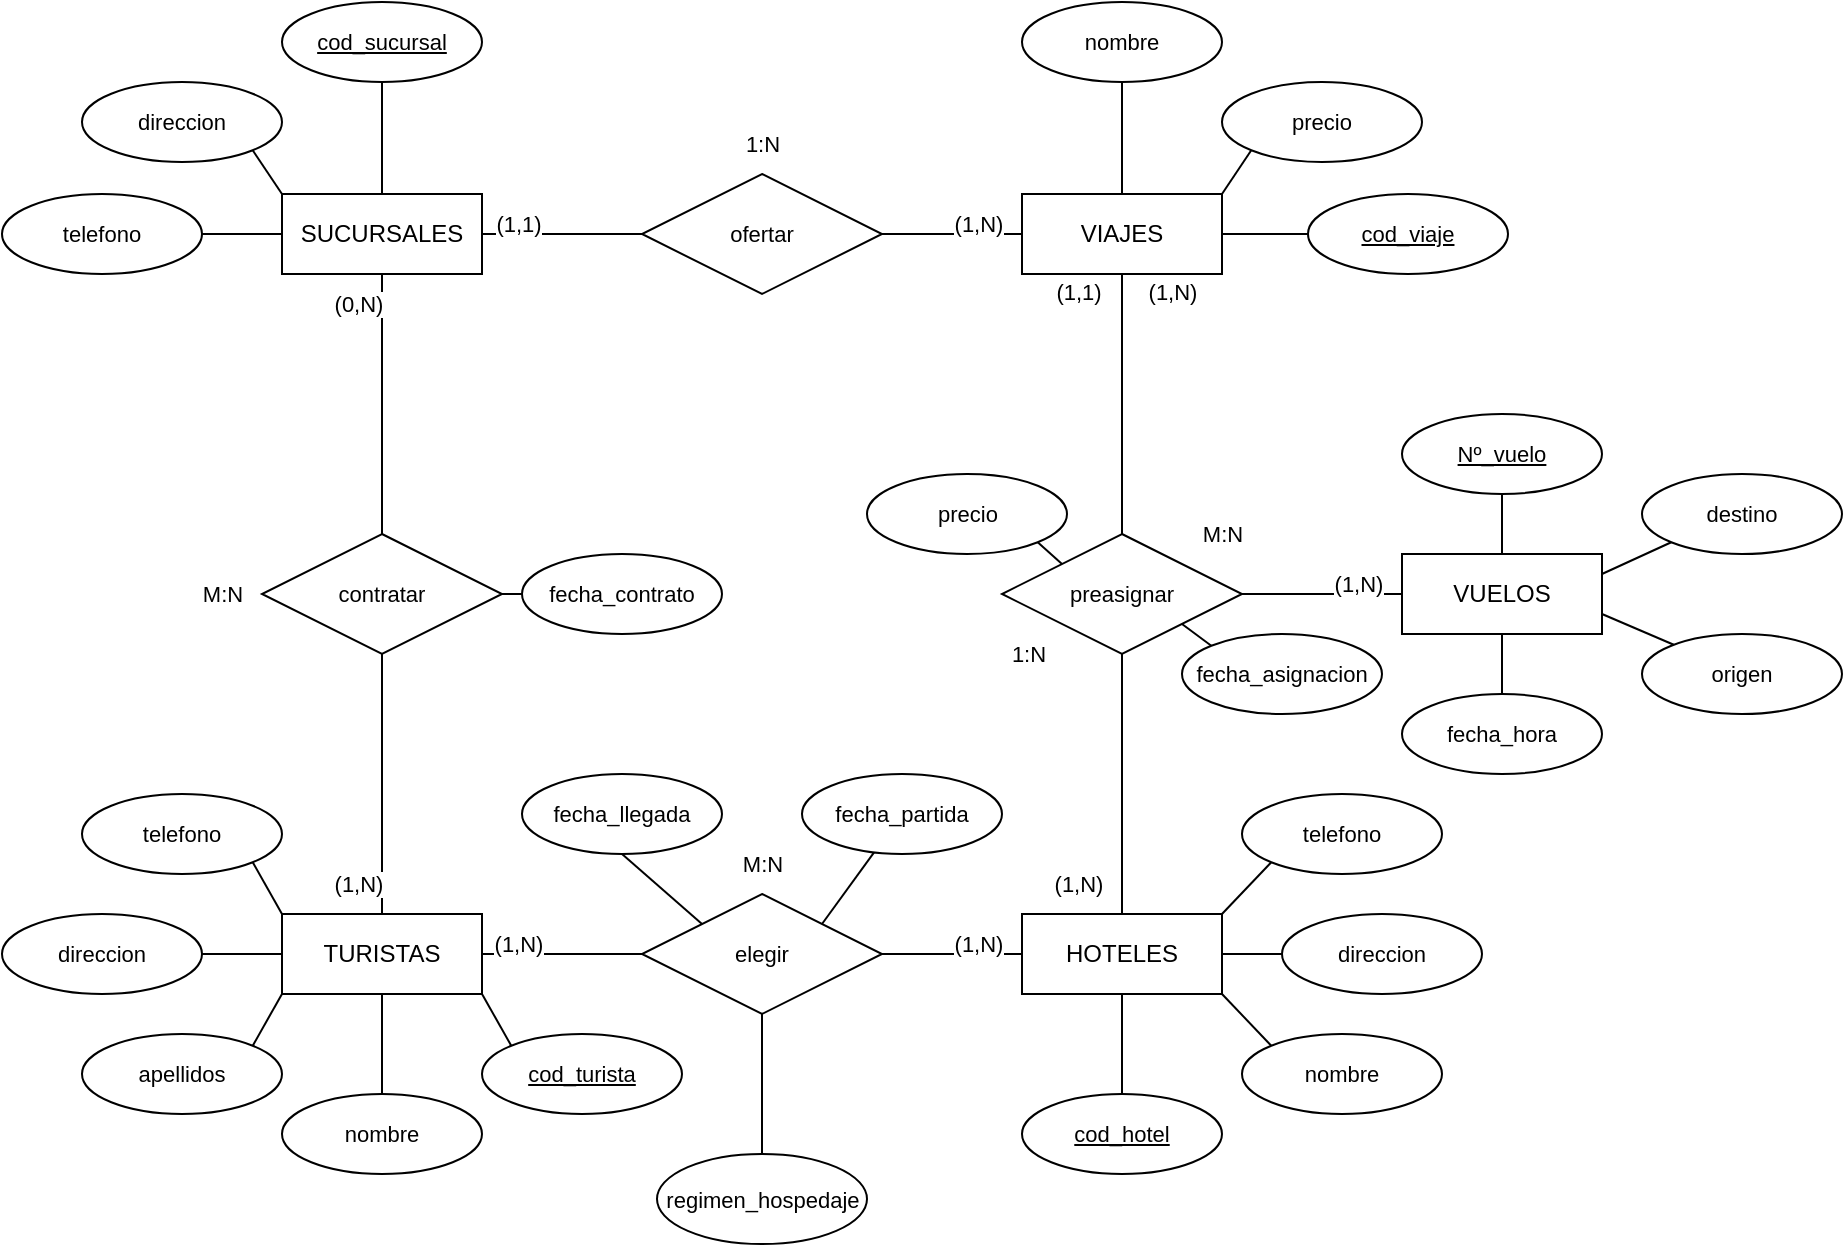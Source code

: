 <mxfile version="25.0.3">
  <diagram id="R2lEEEUBdFMjLlhIrx00" name="Page-1">
    <mxGraphModel dx="1456" dy="649" grid="1" gridSize="10" guides="1" tooltips="1" connect="1" arrows="1" fold="1" page="1" pageScale="1" pageWidth="1100" pageHeight="850" math="0" shadow="0" extFonts="Permanent Marker^https://fonts.googleapis.com/css?family=Permanent+Marker">
      <root>
        <mxCell id="0" />
        <mxCell id="1" parent="0" />
        <mxCell id="3GR5pyVDqdPCGIeIbzPI-6" style="rounded=0;orthogonalLoop=1;jettySize=auto;html=1;entryX=0.5;entryY=0;entryDx=0;entryDy=0;endArrow=none;endFill=0;" edge="1" parent="1" source="3GR5pyVDqdPCGIeIbzPI-13" target="3GR5pyVDqdPCGIeIbzPI-5">
          <mxGeometry relative="1" as="geometry" />
        </mxCell>
        <mxCell id="3GR5pyVDqdPCGIeIbzPI-10" style="edgeStyle=none;shape=connector;rounded=0;orthogonalLoop=1;jettySize=auto;html=1;entryX=0;entryY=0.5;entryDx=0;entryDy=0;strokeColor=default;align=center;verticalAlign=middle;fontFamily=Helvetica;fontSize=11;fontColor=default;labelBackgroundColor=default;endArrow=none;endFill=0;" edge="1" parent="1" source="3GR5pyVDqdPCGIeIbzPI-1" target="3GR5pyVDqdPCGIeIbzPI-2">
          <mxGeometry relative="1" as="geometry" />
        </mxCell>
        <mxCell id="3GR5pyVDqdPCGIeIbzPI-1" value="SUCURSALES" style="whiteSpace=wrap;html=1;align=center;" vertex="1" parent="1">
          <mxGeometry x="217" y="186" width="100" height="40" as="geometry" />
        </mxCell>
        <mxCell id="3GR5pyVDqdPCGIeIbzPI-2" value="VIAJES" style="whiteSpace=wrap;html=1;align=center;" vertex="1" parent="1">
          <mxGeometry x="587" y="186" width="100" height="40" as="geometry" />
        </mxCell>
        <mxCell id="3GR5pyVDqdPCGIeIbzPI-9" style="edgeStyle=none;shape=connector;rounded=0;orthogonalLoop=1;jettySize=auto;html=1;strokeColor=default;align=center;verticalAlign=middle;fontFamily=Helvetica;fontSize=11;fontColor=default;labelBackgroundColor=default;endArrow=none;endFill=0;entryX=1;entryY=0.5;entryDx=0;entryDy=0;" edge="1" parent="1" source="3GR5pyVDqdPCGIeIbzPI-3" target="3GR5pyVDqdPCGIeIbzPI-16">
          <mxGeometry relative="1" as="geometry">
            <mxPoint x="637" y="406" as="targetPoint" />
          </mxGeometry>
        </mxCell>
        <mxCell id="3GR5pyVDqdPCGIeIbzPI-19" style="edgeStyle=none;shape=connector;rounded=0;orthogonalLoop=1;jettySize=auto;html=1;entryX=0.5;entryY=0;entryDx=0;entryDy=0;strokeColor=default;align=center;verticalAlign=middle;fontFamily=Helvetica;fontSize=11;fontColor=default;labelBackgroundColor=default;endArrow=none;endFill=0;" edge="1" parent="1" source="3GR5pyVDqdPCGIeIbzPI-3" target="3GR5pyVDqdPCGIeIbzPI-18">
          <mxGeometry relative="1" as="geometry" />
        </mxCell>
        <mxCell id="3GR5pyVDqdPCGIeIbzPI-3" value="VUELOS" style="whiteSpace=wrap;html=1;align=center;" vertex="1" parent="1">
          <mxGeometry x="777" y="366" width="100" height="40" as="geometry" />
        </mxCell>
        <mxCell id="3GR5pyVDqdPCGIeIbzPI-8" style="edgeStyle=none;shape=connector;rounded=0;orthogonalLoop=1;jettySize=auto;html=1;entryX=0.5;entryY=1;entryDx=0;entryDy=0;strokeColor=default;align=center;verticalAlign=middle;fontFamily=Helvetica;fontSize=11;fontColor=default;labelBackgroundColor=default;endArrow=none;endFill=0;" edge="1" parent="1" source="3GR5pyVDqdPCGIeIbzPI-16" target="3GR5pyVDqdPCGIeIbzPI-2">
          <mxGeometry relative="1" as="geometry" />
        </mxCell>
        <mxCell id="3GR5pyVDqdPCGIeIbzPI-28" style="edgeStyle=none;shape=connector;rounded=0;orthogonalLoop=1;jettySize=auto;html=1;entryX=0.5;entryY=0;entryDx=0;entryDy=0;strokeColor=default;align=center;verticalAlign=middle;fontFamily=Helvetica;fontSize=11;fontColor=default;labelBackgroundColor=default;endArrow=none;endFill=0;" edge="1" parent="1" source="3GR5pyVDqdPCGIeIbzPI-4" target="3GR5pyVDqdPCGIeIbzPI-27">
          <mxGeometry relative="1" as="geometry" />
        </mxCell>
        <mxCell id="3GR5pyVDqdPCGIeIbzPI-30" style="edgeStyle=none;shape=connector;rounded=0;orthogonalLoop=1;jettySize=auto;html=1;exitX=1;exitY=1;exitDx=0;exitDy=0;entryX=0;entryY=0;entryDx=0;entryDy=0;strokeColor=default;align=center;verticalAlign=middle;fontFamily=Helvetica;fontSize=11;fontColor=default;labelBackgroundColor=default;endArrow=none;endFill=0;" edge="1" parent="1" source="3GR5pyVDqdPCGIeIbzPI-4" target="3GR5pyVDqdPCGIeIbzPI-29">
          <mxGeometry relative="1" as="geometry" />
        </mxCell>
        <mxCell id="3GR5pyVDqdPCGIeIbzPI-4" value="HOTELES" style="whiteSpace=wrap;html=1;align=center;" vertex="1" parent="1">
          <mxGeometry x="587" y="546" width="100" height="40" as="geometry" />
        </mxCell>
        <mxCell id="3GR5pyVDqdPCGIeIbzPI-7" style="edgeStyle=none;shape=connector;rounded=0;orthogonalLoop=1;jettySize=auto;html=1;exitX=1;exitY=0.5;exitDx=0;exitDy=0;entryX=0;entryY=0.5;entryDx=0;entryDy=0;strokeColor=default;align=center;verticalAlign=middle;fontFamily=Helvetica;fontSize=11;fontColor=default;labelBackgroundColor=default;endArrow=none;endFill=0;" edge="1" parent="1" source="3GR5pyVDqdPCGIeIbzPI-5" target="3GR5pyVDqdPCGIeIbzPI-4">
          <mxGeometry relative="1" as="geometry" />
        </mxCell>
        <mxCell id="3GR5pyVDqdPCGIeIbzPI-54" style="edgeStyle=none;shape=connector;rounded=0;orthogonalLoop=1;jettySize=auto;html=1;exitX=0;exitY=0;exitDx=0;exitDy=0;entryX=1;entryY=1;entryDx=0;entryDy=0;strokeColor=default;align=center;verticalAlign=middle;fontFamily=Helvetica;fontSize=11;fontColor=default;labelBackgroundColor=default;endArrow=none;endFill=0;" edge="1" parent="1" source="3GR5pyVDqdPCGIeIbzPI-5" target="3GR5pyVDqdPCGIeIbzPI-53">
          <mxGeometry relative="1" as="geometry" />
        </mxCell>
        <mxCell id="3GR5pyVDqdPCGIeIbzPI-5" value="TURISTAS" style="whiteSpace=wrap;html=1;align=center;" vertex="1" parent="1">
          <mxGeometry x="217" y="546" width="100" height="40" as="geometry" />
        </mxCell>
        <mxCell id="3GR5pyVDqdPCGIeIbzPI-12" value="elegir" style="shape=rhombus;perimeter=rhombusPerimeter;whiteSpace=wrap;html=1;align=center;fontFamily=Helvetica;fontSize=11;fontColor=default;labelBackgroundColor=default;" vertex="1" parent="1">
          <mxGeometry x="397" y="536" width="120" height="60" as="geometry" />
        </mxCell>
        <mxCell id="3GR5pyVDqdPCGIeIbzPI-14" value="" style="rounded=0;orthogonalLoop=1;jettySize=auto;html=1;entryX=0.5;entryY=0;entryDx=0;entryDy=0;endArrow=none;endFill=0;" edge="1" parent="1" source="3GR5pyVDqdPCGIeIbzPI-1" target="3GR5pyVDqdPCGIeIbzPI-13">
          <mxGeometry relative="1" as="geometry">
            <mxPoint x="267" y="226" as="sourcePoint" />
            <mxPoint x="267" y="546" as="targetPoint" />
          </mxGeometry>
        </mxCell>
        <mxCell id="3GR5pyVDqdPCGIeIbzPI-13" value="contratar" style="shape=rhombus;perimeter=rhombusPerimeter;whiteSpace=wrap;html=1;align=center;fontFamily=Helvetica;fontSize=11;fontColor=default;labelBackgroundColor=default;" vertex="1" parent="1">
          <mxGeometry x="207" y="356" width="120" height="60" as="geometry" />
        </mxCell>
        <mxCell id="3GR5pyVDqdPCGIeIbzPI-15" value="ofertar" style="shape=rhombus;perimeter=rhombusPerimeter;whiteSpace=wrap;html=1;align=center;fontFamily=Helvetica;fontSize=11;fontColor=default;labelBackgroundColor=default;" vertex="1" parent="1">
          <mxGeometry x="397" y="176" width="120" height="60" as="geometry" />
        </mxCell>
        <mxCell id="3GR5pyVDqdPCGIeIbzPI-17" value="" style="edgeStyle=none;shape=connector;rounded=0;orthogonalLoop=1;jettySize=auto;html=1;entryX=0.5;entryY=1;entryDx=0;entryDy=0;strokeColor=default;align=center;verticalAlign=middle;fontFamily=Helvetica;fontSize=11;fontColor=default;labelBackgroundColor=default;endArrow=none;endFill=0;" edge="1" parent="1" source="3GR5pyVDqdPCGIeIbzPI-4" target="3GR5pyVDqdPCGIeIbzPI-16">
          <mxGeometry relative="1" as="geometry">
            <mxPoint x="637" y="546" as="sourcePoint" />
            <mxPoint x="637" y="226" as="targetPoint" />
          </mxGeometry>
        </mxCell>
        <mxCell id="3GR5pyVDqdPCGIeIbzPI-16" value="preasignar" style="shape=rhombus;perimeter=rhombusPerimeter;whiteSpace=wrap;html=1;align=center;fontFamily=Helvetica;fontSize=11;fontColor=default;labelBackgroundColor=default;" vertex="1" parent="1">
          <mxGeometry x="577" y="356" width="120" height="60" as="geometry" />
        </mxCell>
        <mxCell id="3GR5pyVDqdPCGIeIbzPI-18" value="fecha_hora" style="ellipse;whiteSpace=wrap;html=1;align=center;fontFamily=Helvetica;fontSize=11;fontColor=default;labelBackgroundColor=default;" vertex="1" parent="1">
          <mxGeometry x="777" y="436" width="100" height="40" as="geometry" />
        </mxCell>
        <mxCell id="3GR5pyVDqdPCGIeIbzPI-21" style="edgeStyle=none;shape=connector;rounded=0;orthogonalLoop=1;jettySize=auto;html=1;entryX=0.5;entryY=0;entryDx=0;entryDy=0;strokeColor=default;align=center;verticalAlign=middle;fontFamily=Helvetica;fontSize=11;fontColor=default;labelBackgroundColor=default;endArrow=none;endFill=0;" edge="1" parent="1" source="3GR5pyVDqdPCGIeIbzPI-20" target="3GR5pyVDqdPCGIeIbzPI-3">
          <mxGeometry relative="1" as="geometry" />
        </mxCell>
        <mxCell id="3GR5pyVDqdPCGIeIbzPI-20" value="Nº_vuelo" style="ellipse;whiteSpace=wrap;html=1;align=center;fontStyle=4;fontFamily=Helvetica;fontSize=11;fontColor=default;labelBackgroundColor=default;" vertex="1" parent="1">
          <mxGeometry x="777" y="296" width="100" height="40" as="geometry" />
        </mxCell>
        <mxCell id="3GR5pyVDqdPCGIeIbzPI-23" style="edgeStyle=none;shape=connector;rounded=0;orthogonalLoop=1;jettySize=auto;html=1;entryX=1;entryY=0.75;entryDx=0;entryDy=0;strokeColor=default;align=center;verticalAlign=middle;fontFamily=Helvetica;fontSize=11;fontColor=default;labelBackgroundColor=default;endArrow=none;endFill=0;" edge="1" parent="1" source="3GR5pyVDqdPCGIeIbzPI-22" target="3GR5pyVDqdPCGIeIbzPI-3">
          <mxGeometry relative="1" as="geometry" />
        </mxCell>
        <mxCell id="3GR5pyVDqdPCGIeIbzPI-22" value="origen" style="ellipse;whiteSpace=wrap;html=1;align=center;fontFamily=Helvetica;fontSize=11;fontColor=default;labelBackgroundColor=default;" vertex="1" parent="1">
          <mxGeometry x="897" y="406" width="100" height="40" as="geometry" />
        </mxCell>
        <mxCell id="3GR5pyVDqdPCGIeIbzPI-26" style="edgeStyle=none;shape=connector;rounded=0;orthogonalLoop=1;jettySize=auto;html=1;exitX=0;exitY=1;exitDx=0;exitDy=0;entryX=1;entryY=0.25;entryDx=0;entryDy=0;strokeColor=default;align=center;verticalAlign=middle;fontFamily=Helvetica;fontSize=11;fontColor=default;labelBackgroundColor=default;endArrow=none;endFill=0;" edge="1" parent="1" source="3GR5pyVDqdPCGIeIbzPI-24" target="3GR5pyVDqdPCGIeIbzPI-3">
          <mxGeometry relative="1" as="geometry" />
        </mxCell>
        <mxCell id="3GR5pyVDqdPCGIeIbzPI-24" value="destino" style="ellipse;whiteSpace=wrap;html=1;align=center;fontFamily=Helvetica;fontSize=11;fontColor=default;labelBackgroundColor=default;" vertex="1" parent="1">
          <mxGeometry x="897" y="326" width="100" height="40" as="geometry" />
        </mxCell>
        <mxCell id="3GR5pyVDqdPCGIeIbzPI-27" value="cod_hotel" style="ellipse;whiteSpace=wrap;html=1;align=center;fontStyle=4;fontFamily=Helvetica;fontSize=11;fontColor=default;labelBackgroundColor=default;" vertex="1" parent="1">
          <mxGeometry x="587" y="636" width="100" height="40" as="geometry" />
        </mxCell>
        <mxCell id="3GR5pyVDqdPCGIeIbzPI-29" value="nombre" style="ellipse;whiteSpace=wrap;html=1;align=center;fontFamily=Helvetica;fontSize=11;fontColor=default;labelBackgroundColor=default;" vertex="1" parent="1">
          <mxGeometry x="697" y="606" width="100" height="40" as="geometry" />
        </mxCell>
        <mxCell id="3GR5pyVDqdPCGIeIbzPI-32" style="edgeStyle=none;shape=connector;rounded=0;orthogonalLoop=1;jettySize=auto;html=1;exitX=0;exitY=0.5;exitDx=0;exitDy=0;entryX=1;entryY=0.5;entryDx=0;entryDy=0;strokeColor=default;align=center;verticalAlign=middle;fontFamily=Helvetica;fontSize=11;fontColor=default;labelBackgroundColor=default;endArrow=none;endFill=0;" edge="1" parent="1" source="3GR5pyVDqdPCGIeIbzPI-31" target="3GR5pyVDqdPCGIeIbzPI-4">
          <mxGeometry relative="1" as="geometry" />
        </mxCell>
        <mxCell id="3GR5pyVDqdPCGIeIbzPI-31" value="direccion" style="ellipse;whiteSpace=wrap;html=1;align=center;fontFamily=Helvetica;fontSize=11;fontColor=default;labelBackgroundColor=default;" vertex="1" parent="1">
          <mxGeometry x="717" y="546" width="100" height="40" as="geometry" />
        </mxCell>
        <mxCell id="3GR5pyVDqdPCGIeIbzPI-34" style="edgeStyle=none;shape=connector;rounded=0;orthogonalLoop=1;jettySize=auto;html=1;exitX=0;exitY=1;exitDx=0;exitDy=0;entryX=1;entryY=0;entryDx=0;entryDy=0;strokeColor=default;align=center;verticalAlign=middle;fontFamily=Helvetica;fontSize=11;fontColor=default;labelBackgroundColor=default;endArrow=none;endFill=0;" edge="1" parent="1" source="3GR5pyVDqdPCGIeIbzPI-33" target="3GR5pyVDqdPCGIeIbzPI-4">
          <mxGeometry relative="1" as="geometry" />
        </mxCell>
        <mxCell id="3GR5pyVDqdPCGIeIbzPI-33" value="telefono" style="ellipse;whiteSpace=wrap;html=1;align=center;fontFamily=Helvetica;fontSize=11;fontColor=default;labelBackgroundColor=default;" vertex="1" parent="1">
          <mxGeometry x="697" y="486" width="100" height="40" as="geometry" />
        </mxCell>
        <mxCell id="3GR5pyVDqdPCGIeIbzPI-35" value="precio" style="ellipse;whiteSpace=wrap;html=1;align=center;fontFamily=Helvetica;fontSize=11;fontColor=default;labelBackgroundColor=default;" vertex="1" parent="1">
          <mxGeometry x="509.5" y="326" width="100" height="40" as="geometry" />
        </mxCell>
        <mxCell id="3GR5pyVDqdPCGIeIbzPI-36" style="edgeStyle=none;shape=connector;rounded=0;orthogonalLoop=1;jettySize=auto;html=1;entryX=0;entryY=0;entryDx=0;entryDy=0;strokeColor=default;align=center;verticalAlign=middle;fontFamily=Helvetica;fontSize=11;fontColor=default;labelBackgroundColor=default;endArrow=none;endFill=0;exitX=1;exitY=1;exitDx=0;exitDy=0;" edge="1" parent="1" source="3GR5pyVDqdPCGIeIbzPI-35" target="3GR5pyVDqdPCGIeIbzPI-16">
          <mxGeometry relative="1" as="geometry">
            <mxPoint x="677" y="360" as="sourcePoint" />
          </mxGeometry>
        </mxCell>
        <mxCell id="3GR5pyVDqdPCGIeIbzPI-39" style="edgeStyle=none;shape=connector;rounded=0;orthogonalLoop=1;jettySize=auto;html=1;exitX=0;exitY=0;exitDx=0;exitDy=0;entryX=1;entryY=1;entryDx=0;entryDy=0;strokeColor=default;align=center;verticalAlign=middle;fontFamily=Helvetica;fontSize=11;fontColor=default;labelBackgroundColor=default;endArrow=none;endFill=0;" edge="1" parent="1" source="3GR5pyVDqdPCGIeIbzPI-38" target="3GR5pyVDqdPCGIeIbzPI-16">
          <mxGeometry relative="1" as="geometry" />
        </mxCell>
        <mxCell id="3GR5pyVDqdPCGIeIbzPI-38" value="fecha_asignacion" style="ellipse;whiteSpace=wrap;html=1;align=center;fontFamily=Helvetica;fontSize=11;fontColor=default;labelBackgroundColor=default;" vertex="1" parent="1">
          <mxGeometry x="667" y="406" width="100" height="40" as="geometry" />
        </mxCell>
        <mxCell id="3GR5pyVDqdPCGIeIbzPI-43" style="edgeStyle=none;shape=connector;rounded=0;orthogonalLoop=1;jettySize=auto;html=1;entryX=1;entryY=0;entryDx=0;entryDy=0;strokeColor=default;align=center;verticalAlign=middle;fontFamily=Helvetica;fontSize=11;fontColor=default;labelBackgroundColor=default;endArrow=none;endFill=0;" edge="1" parent="1" source="3GR5pyVDqdPCGIeIbzPI-40" target="3GR5pyVDqdPCGIeIbzPI-12">
          <mxGeometry relative="1" as="geometry" />
        </mxCell>
        <mxCell id="3GR5pyVDqdPCGIeIbzPI-40" value="fecha_partida" style="ellipse;whiteSpace=wrap;html=1;align=center;fontFamily=Helvetica;fontSize=11;fontColor=default;labelBackgroundColor=default;" vertex="1" parent="1">
          <mxGeometry x="477" y="476" width="100" height="40" as="geometry" />
        </mxCell>
        <mxCell id="3GR5pyVDqdPCGIeIbzPI-42" style="edgeStyle=none;shape=connector;rounded=0;orthogonalLoop=1;jettySize=auto;html=1;entryX=0;entryY=0;entryDx=0;entryDy=0;strokeColor=default;align=center;verticalAlign=middle;fontFamily=Helvetica;fontSize=11;fontColor=default;labelBackgroundColor=default;endArrow=none;endFill=0;exitX=0.5;exitY=1;exitDx=0;exitDy=0;" edge="1" parent="1" source="3GR5pyVDqdPCGIeIbzPI-41" target="3GR5pyVDqdPCGIeIbzPI-12">
          <mxGeometry relative="1" as="geometry" />
        </mxCell>
        <mxCell id="3GR5pyVDqdPCGIeIbzPI-41" value="fecha_llegada" style="ellipse;whiteSpace=wrap;html=1;align=center;fontFamily=Helvetica;fontSize=11;fontColor=default;labelBackgroundColor=default;" vertex="1" parent="1">
          <mxGeometry x="337" y="476" width="100" height="40" as="geometry" />
        </mxCell>
        <mxCell id="3GR5pyVDqdPCGIeIbzPI-45" style="edgeStyle=none;shape=connector;rounded=0;orthogonalLoop=1;jettySize=auto;html=1;entryX=0.5;entryY=1;entryDx=0;entryDy=0;strokeColor=default;align=center;verticalAlign=middle;fontFamily=Helvetica;fontSize=11;fontColor=default;labelBackgroundColor=default;endArrow=none;endFill=0;" edge="1" parent="1" source="3GR5pyVDqdPCGIeIbzPI-44" target="3GR5pyVDqdPCGIeIbzPI-12">
          <mxGeometry relative="1" as="geometry" />
        </mxCell>
        <mxCell id="3GR5pyVDqdPCGIeIbzPI-44" value="regimen_hospedaje" style="ellipse;whiteSpace=wrap;html=1;align=center;fontFamily=Helvetica;fontSize=11;fontColor=default;labelBackgroundColor=default;" vertex="1" parent="1">
          <mxGeometry x="404.5" y="666" width="105" height="45" as="geometry" />
        </mxCell>
        <mxCell id="3GR5pyVDqdPCGIeIbzPI-49" style="edgeStyle=none;shape=connector;rounded=0;orthogonalLoop=1;jettySize=auto;html=1;entryX=0.5;entryY=1;entryDx=0;entryDy=0;strokeColor=default;align=center;verticalAlign=middle;fontFamily=Helvetica;fontSize=11;fontColor=default;labelBackgroundColor=default;endArrow=none;endFill=0;" edge="1" parent="1" source="3GR5pyVDqdPCGIeIbzPI-46" target="3GR5pyVDqdPCGIeIbzPI-5">
          <mxGeometry relative="1" as="geometry" />
        </mxCell>
        <mxCell id="3GR5pyVDqdPCGIeIbzPI-46" value="nombre" style="ellipse;whiteSpace=wrap;html=1;align=center;fontFamily=Helvetica;fontSize=11;fontColor=default;labelBackgroundColor=default;" vertex="1" parent="1">
          <mxGeometry x="217" y="636" width="100" height="40" as="geometry" />
        </mxCell>
        <mxCell id="3GR5pyVDqdPCGIeIbzPI-48" style="edgeStyle=none;shape=connector;rounded=0;orthogonalLoop=1;jettySize=auto;html=1;exitX=0;exitY=0;exitDx=0;exitDy=0;entryX=1;entryY=1;entryDx=0;entryDy=0;strokeColor=default;align=center;verticalAlign=middle;fontFamily=Helvetica;fontSize=11;fontColor=default;labelBackgroundColor=default;endArrow=none;endFill=0;" edge="1" parent="1" source="3GR5pyVDqdPCGIeIbzPI-47" target="3GR5pyVDqdPCGIeIbzPI-5">
          <mxGeometry relative="1" as="geometry" />
        </mxCell>
        <mxCell id="3GR5pyVDqdPCGIeIbzPI-47" value="cod_turista" style="ellipse;whiteSpace=wrap;html=1;align=center;fontStyle=4;fontFamily=Helvetica;fontSize=11;fontColor=default;labelBackgroundColor=default;" vertex="1" parent="1">
          <mxGeometry x="317" y="606" width="100" height="40" as="geometry" />
        </mxCell>
        <mxCell id="3GR5pyVDqdPCGIeIbzPI-51" style="edgeStyle=none;shape=connector;rounded=0;orthogonalLoop=1;jettySize=auto;html=1;exitX=1;exitY=0;exitDx=0;exitDy=0;entryX=0;entryY=1;entryDx=0;entryDy=0;strokeColor=default;align=center;verticalAlign=middle;fontFamily=Helvetica;fontSize=11;fontColor=default;labelBackgroundColor=default;endArrow=none;endFill=0;" edge="1" parent="1" source="3GR5pyVDqdPCGIeIbzPI-50" target="3GR5pyVDqdPCGIeIbzPI-5">
          <mxGeometry relative="1" as="geometry" />
        </mxCell>
        <mxCell id="3GR5pyVDqdPCGIeIbzPI-50" value="apellidos" style="ellipse;whiteSpace=wrap;html=1;align=center;fontFamily=Helvetica;fontSize=11;fontColor=default;labelBackgroundColor=default;" vertex="1" parent="1">
          <mxGeometry x="117" y="606" width="100" height="40" as="geometry" />
        </mxCell>
        <mxCell id="3GR5pyVDqdPCGIeIbzPI-55" style="edgeStyle=none;shape=connector;rounded=0;orthogonalLoop=1;jettySize=auto;html=1;exitX=1;exitY=0.5;exitDx=0;exitDy=0;entryX=0;entryY=0.5;entryDx=0;entryDy=0;strokeColor=default;align=center;verticalAlign=middle;fontFamily=Helvetica;fontSize=11;fontColor=default;labelBackgroundColor=default;endArrow=none;endFill=0;" edge="1" parent="1" source="3GR5pyVDqdPCGIeIbzPI-52" target="3GR5pyVDqdPCGIeIbzPI-5">
          <mxGeometry relative="1" as="geometry" />
        </mxCell>
        <mxCell id="3GR5pyVDqdPCGIeIbzPI-52" value="direccion" style="ellipse;whiteSpace=wrap;html=1;align=center;fontFamily=Helvetica;fontSize=11;fontColor=default;labelBackgroundColor=default;" vertex="1" parent="1">
          <mxGeometry x="77" y="546" width="100" height="40" as="geometry" />
        </mxCell>
        <mxCell id="3GR5pyVDqdPCGIeIbzPI-53" value="telefono" style="ellipse;whiteSpace=wrap;html=1;align=center;fontFamily=Helvetica;fontSize=11;fontColor=default;labelBackgroundColor=default;" vertex="1" parent="1">
          <mxGeometry x="117" y="486" width="100" height="40" as="geometry" />
        </mxCell>
        <mxCell id="3GR5pyVDqdPCGIeIbzPI-57" style="edgeStyle=none;shape=connector;rounded=0;orthogonalLoop=1;jettySize=auto;html=1;exitX=0;exitY=0.5;exitDx=0;exitDy=0;entryX=1;entryY=0.5;entryDx=0;entryDy=0;strokeColor=default;align=center;verticalAlign=middle;fontFamily=Helvetica;fontSize=11;fontColor=default;labelBackgroundColor=default;endArrow=none;endFill=0;" edge="1" parent="1" source="3GR5pyVDqdPCGIeIbzPI-56" target="3GR5pyVDqdPCGIeIbzPI-13">
          <mxGeometry relative="1" as="geometry" />
        </mxCell>
        <mxCell id="3GR5pyVDqdPCGIeIbzPI-56" value="fecha_contrato" style="ellipse;whiteSpace=wrap;html=1;align=center;fontFamily=Helvetica;fontSize=11;fontColor=default;labelBackgroundColor=default;" vertex="1" parent="1">
          <mxGeometry x="337" y="366" width="100" height="40" as="geometry" />
        </mxCell>
        <mxCell id="3GR5pyVDqdPCGIeIbzPI-59" style="edgeStyle=none;shape=connector;rounded=0;orthogonalLoop=1;jettySize=auto;html=1;strokeColor=default;align=center;verticalAlign=middle;fontFamily=Helvetica;fontSize=11;fontColor=default;labelBackgroundColor=default;endArrow=none;endFill=0;" edge="1" parent="1" source="3GR5pyVDqdPCGIeIbzPI-58" target="3GR5pyVDqdPCGIeIbzPI-1">
          <mxGeometry relative="1" as="geometry" />
        </mxCell>
        <mxCell id="3GR5pyVDqdPCGIeIbzPI-58" value="cod_sucursal" style="ellipse;whiteSpace=wrap;html=1;align=center;fontStyle=4;fontFamily=Helvetica;fontSize=11;fontColor=default;labelBackgroundColor=default;" vertex="1" parent="1">
          <mxGeometry x="217" y="90" width="100" height="40" as="geometry" />
        </mxCell>
        <mxCell id="3GR5pyVDqdPCGIeIbzPI-61" style="edgeStyle=none;shape=connector;rounded=0;orthogonalLoop=1;jettySize=auto;html=1;exitX=1;exitY=1;exitDx=0;exitDy=0;entryX=0;entryY=0;entryDx=0;entryDy=0;strokeColor=default;align=center;verticalAlign=middle;fontFamily=Helvetica;fontSize=11;fontColor=default;labelBackgroundColor=default;endArrow=none;endFill=0;" edge="1" parent="1" source="3GR5pyVDqdPCGIeIbzPI-60" target="3GR5pyVDqdPCGIeIbzPI-1">
          <mxGeometry relative="1" as="geometry" />
        </mxCell>
        <mxCell id="3GR5pyVDqdPCGIeIbzPI-60" value="direccion" style="ellipse;whiteSpace=wrap;html=1;align=center;fontFamily=Helvetica;fontSize=11;fontColor=default;labelBackgroundColor=default;" vertex="1" parent="1">
          <mxGeometry x="117" y="130" width="100" height="40" as="geometry" />
        </mxCell>
        <mxCell id="3GR5pyVDqdPCGIeIbzPI-63" style="edgeStyle=none;shape=connector;rounded=0;orthogonalLoop=1;jettySize=auto;html=1;exitX=1;exitY=0.5;exitDx=0;exitDy=0;entryX=0;entryY=0.5;entryDx=0;entryDy=0;strokeColor=default;align=center;verticalAlign=middle;fontFamily=Helvetica;fontSize=11;fontColor=default;labelBackgroundColor=default;endArrow=none;endFill=0;" edge="1" parent="1" source="3GR5pyVDqdPCGIeIbzPI-62" target="3GR5pyVDqdPCGIeIbzPI-1">
          <mxGeometry relative="1" as="geometry" />
        </mxCell>
        <mxCell id="3GR5pyVDqdPCGIeIbzPI-62" value="telefono" style="ellipse;whiteSpace=wrap;html=1;align=center;fontFamily=Helvetica;fontSize=11;fontColor=default;labelBackgroundColor=default;" vertex="1" parent="1">
          <mxGeometry x="77" y="186" width="100" height="40" as="geometry" />
        </mxCell>
        <mxCell id="3GR5pyVDqdPCGIeIbzPI-65" style="edgeStyle=none;shape=connector;rounded=0;orthogonalLoop=1;jettySize=auto;html=1;entryX=1;entryY=0.5;entryDx=0;entryDy=0;strokeColor=default;align=center;verticalAlign=middle;fontFamily=Helvetica;fontSize=11;fontColor=default;labelBackgroundColor=default;endArrow=none;endFill=0;" edge="1" parent="1" source="3GR5pyVDqdPCGIeIbzPI-64" target="3GR5pyVDqdPCGIeIbzPI-2">
          <mxGeometry relative="1" as="geometry" />
        </mxCell>
        <mxCell id="3GR5pyVDqdPCGIeIbzPI-64" value="cod_viaje" style="ellipse;whiteSpace=wrap;html=1;align=center;fontStyle=4;fontFamily=Helvetica;fontSize=11;fontColor=default;labelBackgroundColor=default;" vertex="1" parent="1">
          <mxGeometry x="730" y="186" width="100" height="40" as="geometry" />
        </mxCell>
        <mxCell id="3GR5pyVDqdPCGIeIbzPI-67" style="edgeStyle=none;shape=connector;rounded=0;orthogonalLoop=1;jettySize=auto;html=1;exitX=0.5;exitY=1;exitDx=0;exitDy=0;entryX=0.5;entryY=0;entryDx=0;entryDy=0;strokeColor=default;align=center;verticalAlign=middle;fontFamily=Helvetica;fontSize=11;fontColor=default;labelBackgroundColor=default;endArrow=none;endFill=0;" edge="1" parent="1" source="3GR5pyVDqdPCGIeIbzPI-66" target="3GR5pyVDqdPCGIeIbzPI-2">
          <mxGeometry relative="1" as="geometry" />
        </mxCell>
        <mxCell id="3GR5pyVDqdPCGIeIbzPI-66" value="nombre" style="ellipse;whiteSpace=wrap;html=1;align=center;fontFamily=Helvetica;fontSize=11;fontColor=default;labelBackgroundColor=default;" vertex="1" parent="1">
          <mxGeometry x="587" y="90" width="100" height="40" as="geometry" />
        </mxCell>
        <mxCell id="3GR5pyVDqdPCGIeIbzPI-69" style="edgeStyle=none;shape=connector;rounded=0;orthogonalLoop=1;jettySize=auto;html=1;exitX=0;exitY=1;exitDx=0;exitDy=0;entryX=1;entryY=0;entryDx=0;entryDy=0;strokeColor=default;align=center;verticalAlign=middle;fontFamily=Helvetica;fontSize=11;fontColor=default;labelBackgroundColor=default;endArrow=none;endFill=0;" edge="1" parent="1" source="3GR5pyVDqdPCGIeIbzPI-68" target="3GR5pyVDqdPCGIeIbzPI-2">
          <mxGeometry relative="1" as="geometry" />
        </mxCell>
        <mxCell id="3GR5pyVDqdPCGIeIbzPI-68" value="precio" style="ellipse;whiteSpace=wrap;html=1;align=center;fontFamily=Helvetica;fontSize=11;fontColor=default;labelBackgroundColor=default;" vertex="1" parent="1">
          <mxGeometry x="687" y="130" width="100" height="40" as="geometry" />
        </mxCell>
        <mxCell id="3GR5pyVDqdPCGIeIbzPI-70" value="M:N" style="text;html=1;align=center;verticalAlign=middle;resizable=0;points=[];autosize=1;strokeColor=none;fillColor=none;fontFamily=Helvetica;fontSize=11;fontColor=default;labelBackgroundColor=default;" vertex="1" parent="1">
          <mxGeometry x="167" y="371" width="40" height="30" as="geometry" />
        </mxCell>
        <mxCell id="3GR5pyVDqdPCGIeIbzPI-71" value="(0,N)" style="text;html=1;align=center;verticalAlign=middle;resizable=0;points=[];autosize=1;strokeColor=none;fillColor=none;fontFamily=Helvetica;fontSize=11;fontColor=default;labelBackgroundColor=default;" vertex="1" parent="1">
          <mxGeometry x="230" y="226" width="50" height="30" as="geometry" />
        </mxCell>
        <mxCell id="3GR5pyVDqdPCGIeIbzPI-72" value="(1,N)" style="text;html=1;align=center;verticalAlign=middle;resizable=0;points=[];autosize=1;strokeColor=none;fillColor=none;fontFamily=Helvetica;fontSize=11;fontColor=default;labelBackgroundColor=default;" vertex="1" parent="1">
          <mxGeometry x="230" y="516" width="50" height="30" as="geometry" />
        </mxCell>
        <mxCell id="3GR5pyVDqdPCGIeIbzPI-73" value="M:N" style="text;html=1;align=center;verticalAlign=middle;resizable=0;points=[];autosize=1;strokeColor=none;fillColor=none;fontFamily=Helvetica;fontSize=11;fontColor=default;labelBackgroundColor=default;" vertex="1" parent="1">
          <mxGeometry x="437" y="506" width="40" height="30" as="geometry" />
        </mxCell>
        <mxCell id="3GR5pyVDqdPCGIeIbzPI-74" value="(1,N)" style="text;html=1;align=center;verticalAlign=middle;resizable=0;points=[];autosize=1;strokeColor=none;fillColor=none;fontFamily=Helvetica;fontSize=11;fontColor=default;labelBackgroundColor=default;" vertex="1" parent="1">
          <mxGeometry x="310" y="546" width="50" height="30" as="geometry" />
        </mxCell>
        <mxCell id="3GR5pyVDqdPCGIeIbzPI-76" value="(1,N)" style="text;html=1;align=center;verticalAlign=middle;resizable=0;points=[];autosize=1;strokeColor=none;fillColor=none;fontFamily=Helvetica;fontSize=11;fontColor=default;labelBackgroundColor=default;" vertex="1" parent="1">
          <mxGeometry x="540" y="546" width="50" height="30" as="geometry" />
        </mxCell>
        <mxCell id="3GR5pyVDqdPCGIeIbzPI-77" value="M:N" style="text;html=1;align=center;verticalAlign=middle;resizable=0;points=[];autosize=1;strokeColor=none;fillColor=none;fontFamily=Helvetica;fontSize=11;fontColor=default;labelBackgroundColor=default;" vertex="1" parent="1">
          <mxGeometry x="667" y="341" width="40" height="30" as="geometry" />
        </mxCell>
        <mxCell id="3GR5pyVDqdPCGIeIbzPI-78" value="(1,N)" style="text;html=1;align=center;verticalAlign=middle;resizable=0;points=[];autosize=1;strokeColor=none;fillColor=none;fontFamily=Helvetica;fontSize=11;fontColor=default;labelBackgroundColor=default;" vertex="1" parent="1">
          <mxGeometry x="637" y="220" width="50" height="30" as="geometry" />
        </mxCell>
        <mxCell id="3GR5pyVDqdPCGIeIbzPI-79" value="(1,N)" style="text;html=1;align=center;verticalAlign=middle;resizable=0;points=[];autosize=1;strokeColor=none;fillColor=none;fontFamily=Helvetica;fontSize=11;fontColor=default;labelBackgroundColor=default;" vertex="1" parent="1">
          <mxGeometry x="730" y="366" width="50" height="30" as="geometry" />
        </mxCell>
        <mxCell id="3GR5pyVDqdPCGIeIbzPI-80" value="(1,1)" style="text;html=1;align=center;verticalAlign=middle;resizable=0;points=[];autosize=1;strokeColor=none;fillColor=none;fontFamily=Helvetica;fontSize=11;fontColor=default;labelBackgroundColor=default;" vertex="1" parent="1">
          <mxGeometry x="590" y="220" width="50" height="30" as="geometry" />
        </mxCell>
        <mxCell id="3GR5pyVDqdPCGIeIbzPI-81" value="(1,N)" style="text;html=1;align=center;verticalAlign=middle;resizable=0;points=[];autosize=1;strokeColor=none;fillColor=none;fontFamily=Helvetica;fontSize=11;fontColor=default;labelBackgroundColor=default;" vertex="1" parent="1">
          <mxGeometry x="590" y="516" width="50" height="30" as="geometry" />
        </mxCell>
        <mxCell id="3GR5pyVDqdPCGIeIbzPI-82" value="1:N" style="text;html=1;align=center;verticalAlign=middle;resizable=0;points=[];autosize=1;strokeColor=none;fillColor=none;fontFamily=Helvetica;fontSize=11;fontColor=default;labelBackgroundColor=default;" vertex="1" parent="1">
          <mxGeometry x="569.5" y="401" width="40" height="30" as="geometry" />
        </mxCell>
        <mxCell id="3GR5pyVDqdPCGIeIbzPI-83" value="1:N" style="text;html=1;align=center;verticalAlign=middle;resizable=0;points=[];autosize=1;strokeColor=none;fillColor=none;fontFamily=Helvetica;fontSize=11;fontColor=default;labelBackgroundColor=default;" vertex="1" parent="1">
          <mxGeometry x="437" y="146" width="40" height="30" as="geometry" />
        </mxCell>
        <mxCell id="3GR5pyVDqdPCGIeIbzPI-84" value="(1,1)" style="text;html=1;align=center;verticalAlign=middle;resizable=0;points=[];autosize=1;strokeColor=none;fillColor=none;fontFamily=Helvetica;fontSize=11;fontColor=default;labelBackgroundColor=default;" vertex="1" parent="1">
          <mxGeometry x="310" y="186" width="50" height="30" as="geometry" />
        </mxCell>
        <mxCell id="3GR5pyVDqdPCGIeIbzPI-86" value="(1,N)" style="text;html=1;align=center;verticalAlign=middle;resizable=0;points=[];autosize=1;strokeColor=none;fillColor=none;fontFamily=Helvetica;fontSize=11;fontColor=default;labelBackgroundColor=default;" vertex="1" parent="1">
          <mxGeometry x="540" y="186" width="50" height="30" as="geometry" />
        </mxCell>
      </root>
    </mxGraphModel>
  </diagram>
</mxfile>
